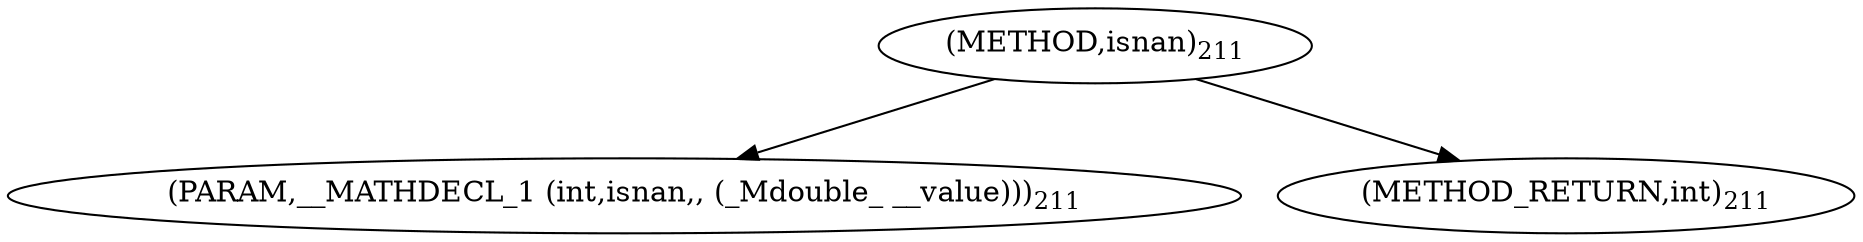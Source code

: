 digraph "isnan" {  
"6344" [label = <(METHOD,isnan)<SUB>211</SUB>> ]
"6345" [label = <(PARAM,__MATHDECL_1 (int,isnan,, (_Mdouble_ __value)))<SUB>211</SUB>> ]
"6346" [label = <(METHOD_RETURN,int)<SUB>211</SUB>> ]
  "6344" -> "6345" 
  "6344" -> "6346" 
}

